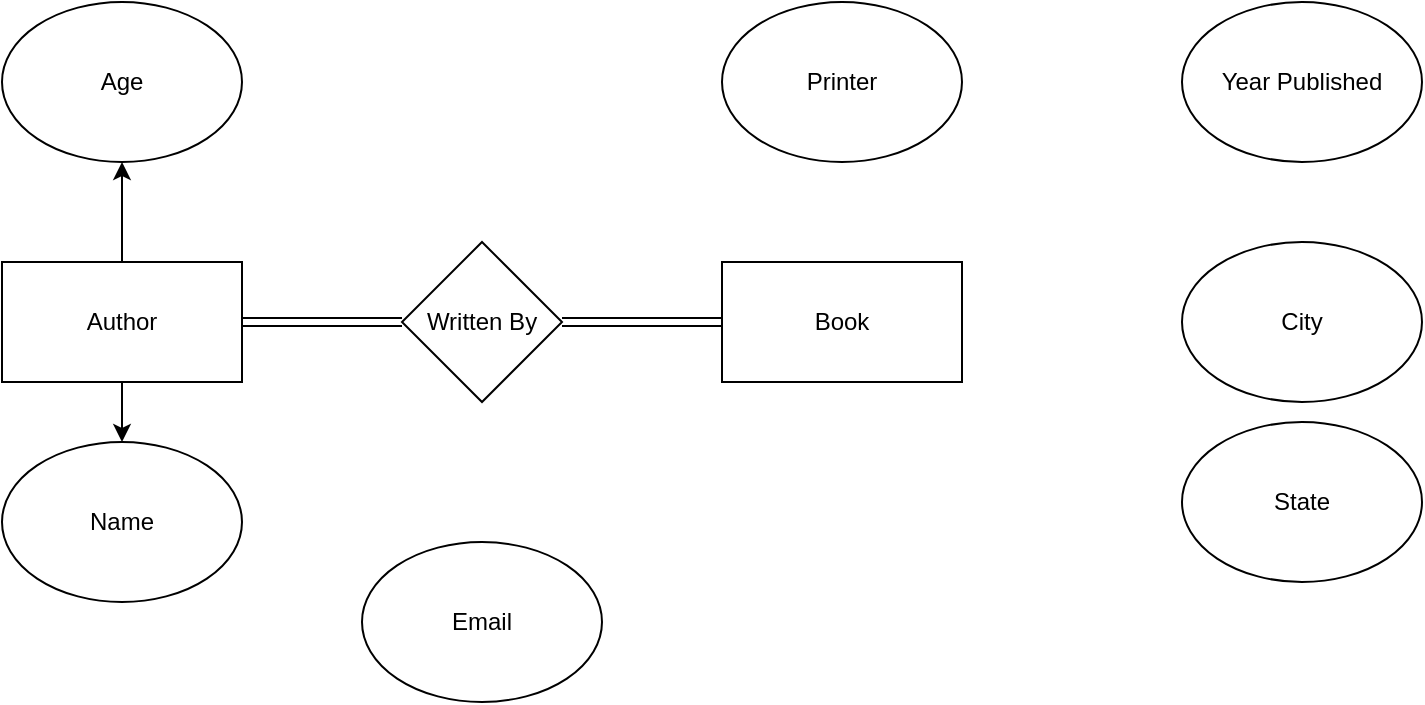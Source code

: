 <mxfile>
    <diagram id="wYrq5WtaNjL95edvBnum" name="Page-1">
        <mxGraphModel dx="1404" dy="614" grid="1" gridSize="10" guides="1" tooltips="1" connect="1" arrows="1" fold="1" page="1" pageScale="1" pageWidth="850" pageHeight="1100" math="0" shadow="0">
            <root>
                <mxCell id="0"/>
                <mxCell id="1" parent="0"/>
                <mxCell id="9" style="edgeStyle=none;html=1;exitX=0.5;exitY=1;exitDx=0;exitDy=0;entryX=0.5;entryY=0;entryDx=0;entryDy=0;" edge="1" parent="1" source="2" target="4">
                    <mxGeometry relative="1" as="geometry"/>
                </mxCell>
                <mxCell id="10" style="edgeStyle=none;html=1;exitX=0.5;exitY=0;exitDx=0;exitDy=0;entryX=0.5;entryY=1;entryDx=0;entryDy=0;" edge="1" parent="1" source="2" target="3">
                    <mxGeometry relative="1" as="geometry"/>
                </mxCell>
                <mxCell id="2" value="Author" style="rounded=0;whiteSpace=wrap;html=1;" vertex="1" parent="1">
                    <mxGeometry x="40" y="180" width="120" height="60" as="geometry"/>
                </mxCell>
                <mxCell id="3" value="Age&lt;br&gt;" style="ellipse;whiteSpace=wrap;html=1;gradientColor=default;perimeterSpacing=0;fillColor=none;" vertex="1" parent="1">
                    <mxGeometry x="40" y="50" width="120" height="80" as="geometry"/>
                </mxCell>
                <mxCell id="4" value="Name" style="ellipse;whiteSpace=wrap;html=1;" vertex="1" parent="1">
                    <mxGeometry x="40" y="270" width="120" height="80" as="geometry"/>
                </mxCell>
                <mxCell id="5" value="Email" style="ellipse;whiteSpace=wrap;html=1;" vertex="1" parent="1">
                    <mxGeometry x="220" y="320" width="120" height="80" as="geometry"/>
                </mxCell>
                <mxCell id="16" style="edgeStyle=none;html=1;exitX=0;exitY=0.5;exitDx=0;exitDy=0;entryX=1;entryY=0.5;entryDx=0;entryDy=0;shape=link;" edge="1" parent="1" source="8" target="15">
                    <mxGeometry relative="1" as="geometry"/>
                </mxCell>
                <mxCell id="8" value="Book" style="rounded=0;whiteSpace=wrap;html=1;gradientColor=default;fillColor=none;" vertex="1" parent="1">
                    <mxGeometry x="400" y="180" width="120" height="60" as="geometry"/>
                </mxCell>
                <mxCell id="11" value="Printer" style="ellipse;whiteSpace=wrap;html=1;fillColor=none;gradientColor=default;" vertex="1" parent="1">
                    <mxGeometry x="400" y="50" width="120" height="80" as="geometry"/>
                </mxCell>
                <mxCell id="12" value="City" style="ellipse;whiteSpace=wrap;html=1;fillColor=none;gradientColor=default;" vertex="1" parent="1">
                    <mxGeometry x="630" y="170" width="120" height="80" as="geometry"/>
                </mxCell>
                <mxCell id="13" value="State" style="ellipse;whiteSpace=wrap;html=1;fillColor=none;gradientColor=default;" vertex="1" parent="1">
                    <mxGeometry x="630" y="260" width="120" height="80" as="geometry"/>
                </mxCell>
                <mxCell id="14" value="Year Published" style="ellipse;whiteSpace=wrap;html=1;fillColor=none;gradientColor=default;" vertex="1" parent="1">
                    <mxGeometry x="630" y="50" width="120" height="80" as="geometry"/>
                </mxCell>
                <mxCell id="17" style="edgeStyle=none;html=1;exitX=0;exitY=0.5;exitDx=0;exitDy=0;entryX=1;entryY=0.5;entryDx=0;entryDy=0;shape=link;" edge="1" parent="1" source="15" target="2">
                    <mxGeometry relative="1" as="geometry"/>
                </mxCell>
                <mxCell id="15" value="Written By" style="rhombus;whiteSpace=wrap;html=1;fillColor=none;gradientColor=default;" vertex="1" parent="1">
                    <mxGeometry x="240" y="170" width="80" height="80" as="geometry"/>
                </mxCell>
            </root>
        </mxGraphModel>
    </diagram>
</mxfile>